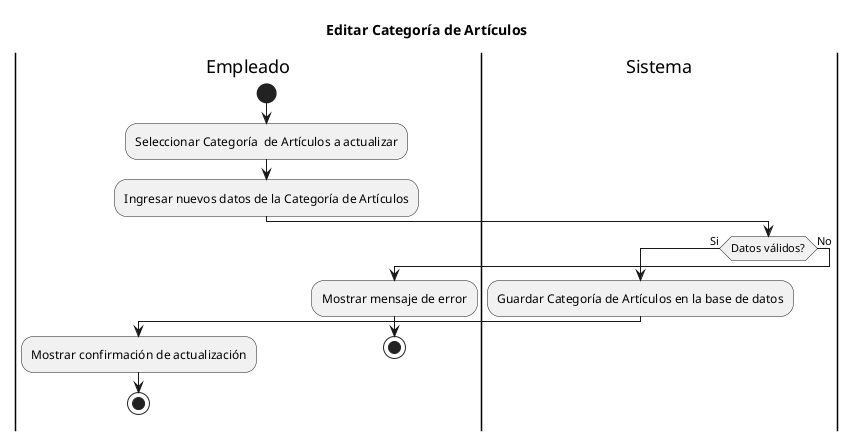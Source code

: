 @startuml da_editar_Categoria
Title Editar Categoría de Artículos
|Empleado|
start
:Seleccionar Categoría  de Artículos a actualizar;
:Ingresar nuevos datos de la Categoría de Artículos;
|Sistema|
if (Datos válidos?) is (Si) then
:Guardar Categoría de Artículos en la base de datos;
|Empleado|
:Mostrar confirmación de actualización;
stop
else (No)
|Empleado|
:Mostrar mensaje de error;
stop
@enduml

